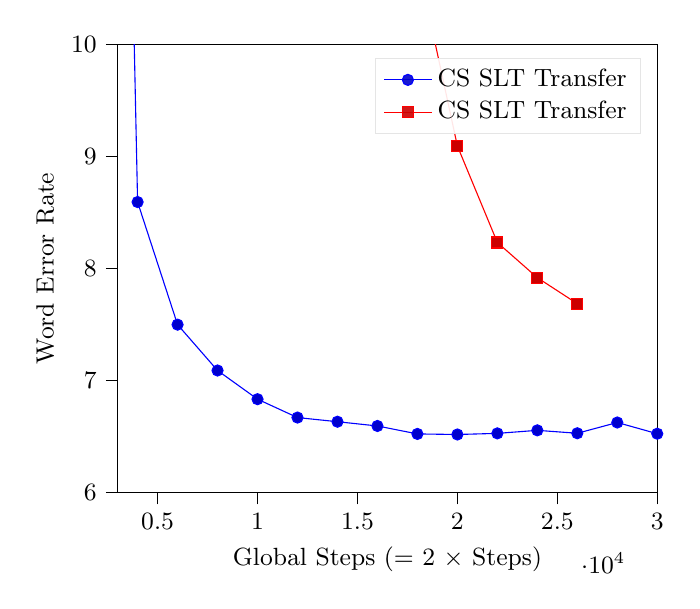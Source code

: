 \begin{tikzpicture}
\small
\begin{axis}[
legend cell align={left},
legend pos=north east,
legend style={fill opacity=0.9, draw opacity=1, text opacity=1, draw=white!90.0!black},
tick align=outside,
tick pos=left,
x grid style={white!69.02!black},
xlabel={Global Steps (= 2 $\times$ Steps)},
xmin=3000, xmax=30000,
xtick style={color=black},
y grid style={white!69.02!black},
ylabel={Word Error Rate},
ymin=6, ymax=10,
ytick style={color=black}
]
\addplot 
table {
0 104.642
2000 25.355
4000 8.592
6000 7.498
8000 7.089
10000 6.833
12000 6.669
14000 6.632
16000 6.594
18000 6.523
20000 6.518
22000 6.528
24000 6.555
26000 6.529
28000 6.625
30000 6.525
32000 6.586
34000 6.548
36000 6.612
38000 6.565
40000 6.574
42000 6.654
44000 6.62
46000 6.645
48000 6.697
50000 6.66
52000 6.67
54000 6.641
56000 6.666
58000 6.699
60000 6.71
62000 6.705
64000 6.718
66000 6.731
};
\addlegendentry{CS SLT Transfer}

\addplot 
table {
2000 96.727
4000 93.959
6000 91.021
8000 88.447
10000 56.338
12000 39.31
14000 27.756
16000 15.646
18000 10.741
20000 9.092
22000 8.231
24000 7.917
26000 7.685
};
\addlegendentry{CS SLT Transfer}
\end{axis}
\end{tikzpicture}
